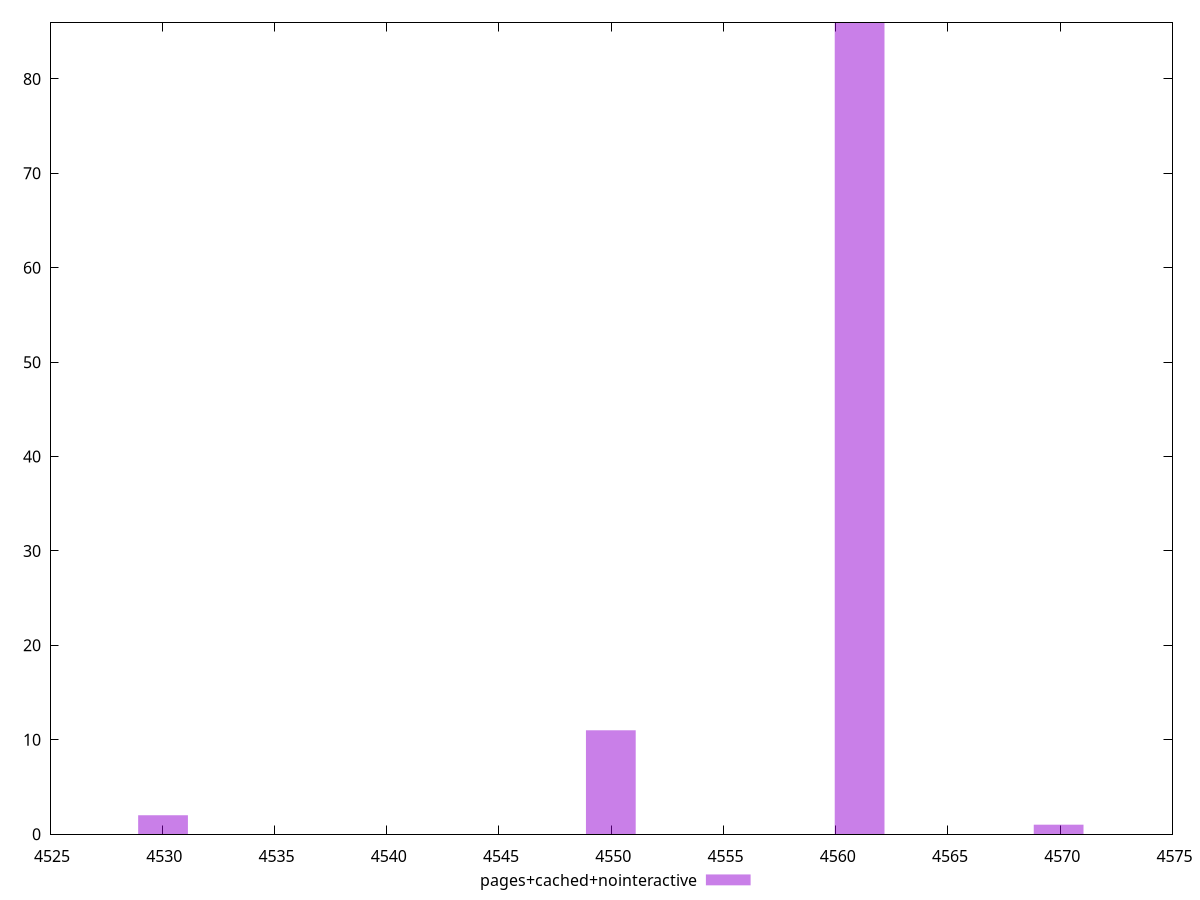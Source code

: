 $_pagesCachedNointeractive <<EOF
4561.062651492546 86
4549.981352533623 11
4530.035014407563 2
4569.927690659684 1
EOF
set key outside below
set terminal pngcairo
set output "report_00004_2020-11-02T20-21-41.718Z/unused-javascript/pages+cached+nointeractive//raw_hist.png"
set yrange [0:86]
set boxwidth 2.216259791784522
set style fill transparent solid 0.5 noborder
plot $_pagesCachedNointeractive title "pages+cached+nointeractive" with boxes ,